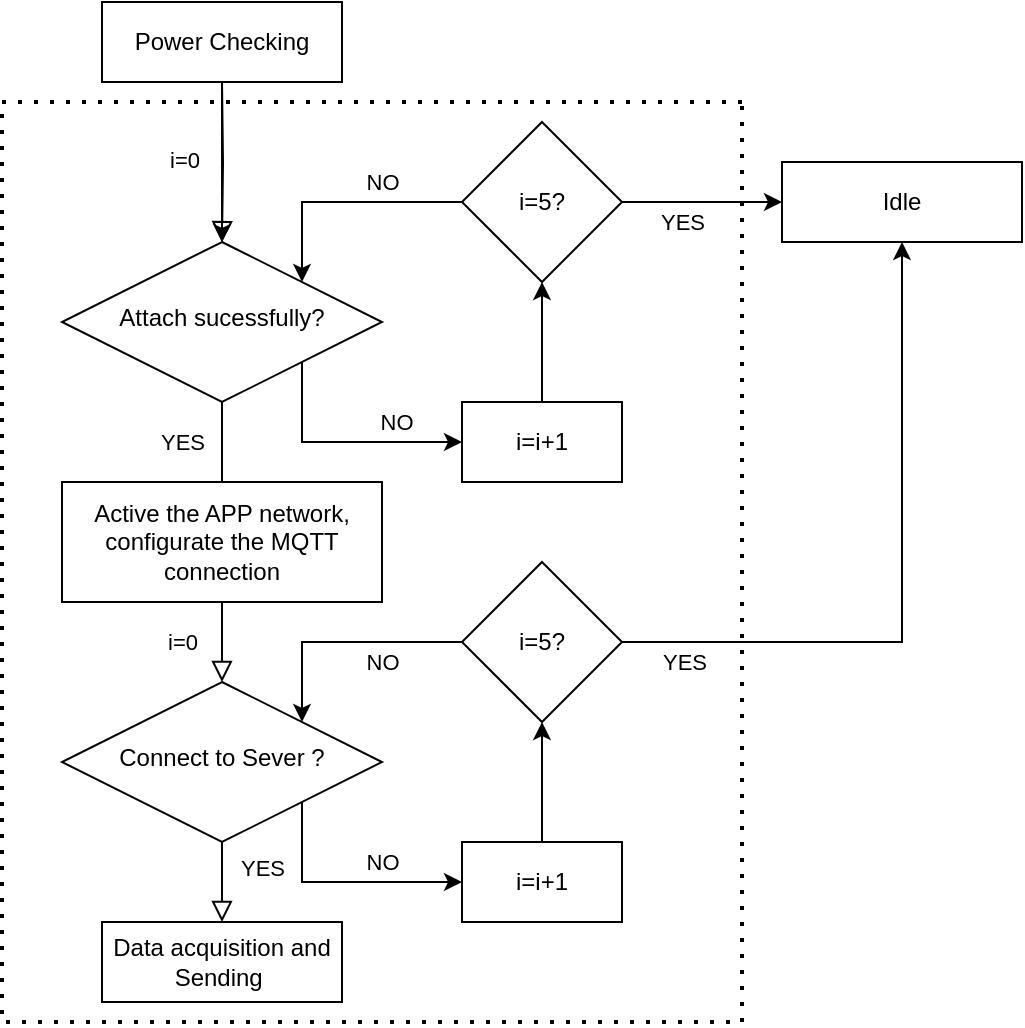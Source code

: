 <mxfile version="24.6.4" type="github">
  <diagram id="C5RBs43oDa-KdzZeNtuy" name="Page-1">
    <mxGraphModel dx="1042" dy="617" grid="1" gridSize="10" guides="1" tooltips="1" connect="1" arrows="1" fold="1" page="1" pageScale="1" pageWidth="827" pageHeight="1169" math="0" shadow="0">
      <root>
        <mxCell id="WIyWlLk6GJQsqaUBKTNV-0" />
        <mxCell id="WIyWlLk6GJQsqaUBKTNV-1" parent="WIyWlLk6GJQsqaUBKTNV-0" />
        <mxCell id="WIyWlLk6GJQsqaUBKTNV-8" value="" style="rounded=0;html=1;jettySize=auto;orthogonalLoop=1;fontSize=11;endArrow=block;endFill=0;endSize=8;strokeWidth=1;shadow=0;labelBackgroundColor=none;edgeStyle=orthogonalEdgeStyle;entryX=0.5;entryY=0;entryDx=0;entryDy=0;exitX=0.5;exitY=1;exitDx=0;exitDy=0;" parent="WIyWlLk6GJQsqaUBKTNV-1" source="FNJguRmYHS2o4BD0xWOH-3" target="OWNIvUZ9vy31lBXFUK9q-7" edge="1">
          <mxGeometry y="40" relative="1" as="geometry">
            <mxPoint as="offset" />
            <mxPoint x="420" y="580" as="targetPoint" />
            <mxPoint x="400" y="520" as="sourcePoint" />
          </mxGeometry>
        </mxCell>
        <mxCell id="OWNIvUZ9vy31lBXFUK9q-4" value="YES" style="rounded=0;html=1;jettySize=auto;orthogonalLoop=1;fontSize=11;endArrow=block;endFill=0;endSize=8;strokeWidth=1;shadow=0;labelBackgroundColor=none;edgeStyle=orthogonalEdgeStyle;exitX=0.5;exitY=1;exitDx=0;exitDy=0;entryX=0.5;entryY=0;entryDx=0;entryDy=0;" parent="WIyWlLk6GJQsqaUBKTNV-1" source="LcB0cEhPS5clTN-JLmqc-2" edge="1">
          <mxGeometry x="-0.339" y="-20" relative="1" as="geometry">
            <mxPoint x="400" y="320" as="sourcePoint" />
            <mxPoint x="400" y="280" as="targetPoint" />
            <Array as="points" />
            <mxPoint as="offset" />
          </mxGeometry>
        </mxCell>
        <mxCell id="OWNIvUZ9vy31lBXFUK9q-7" value="Connect to Sever ?" style="rhombus;whiteSpace=wrap;html=1;shadow=0;fontFamily=Helvetica;fontSize=12;align=center;strokeWidth=1;spacing=6;spacingTop=-4;" parent="WIyWlLk6GJQsqaUBKTNV-1" vertex="1">
          <mxGeometry x="320" y="360" width="160" height="80" as="geometry" />
        </mxCell>
        <mxCell id="OWNIvUZ9vy31lBXFUK9q-8" value="YES" style="rounded=0;html=1;jettySize=auto;orthogonalLoop=1;fontSize=11;endArrow=block;endFill=0;endSize=8;strokeWidth=1;shadow=0;labelBackgroundColor=none;edgeStyle=orthogonalEdgeStyle;exitX=0.5;exitY=1;exitDx=0;exitDy=0;entryX=0.5;entryY=0;entryDx=0;entryDy=0;" parent="WIyWlLk6GJQsqaUBKTNV-1" source="OWNIvUZ9vy31lBXFUK9q-7" target="0pd60P45Uof3qLfQ7HjV-28" edge="1">
          <mxGeometry x="-0.339" y="20" relative="1" as="geometry">
            <mxPoint as="offset" />
            <mxPoint x="400" y="685" as="sourcePoint" />
            <mxPoint x="400" y="520" as="targetPoint" />
          </mxGeometry>
        </mxCell>
        <mxCell id="0pd60P45Uof3qLfQ7HjV-5" style="edgeStyle=orthogonalEdgeStyle;rounded=0;orthogonalLoop=1;jettySize=auto;html=1;exitX=1;exitY=1;exitDx=0;exitDy=0;entryX=0;entryY=0.5;entryDx=0;entryDy=0;" edge="1" parent="WIyWlLk6GJQsqaUBKTNV-1" source="LcB0cEhPS5clTN-JLmqc-2" target="0pd60P45Uof3qLfQ7HjV-4">
          <mxGeometry relative="1" as="geometry">
            <Array as="points">
              <mxPoint x="440" y="240" />
              <mxPoint x="520" y="240" />
            </Array>
          </mxGeometry>
        </mxCell>
        <mxCell id="0pd60P45Uof3qLfQ7HjV-6" value="NO" style="edgeLabel;html=1;align=center;verticalAlign=middle;resizable=0;points=[];" vertex="1" connectable="0" parent="0pd60P45Uof3qLfQ7HjV-5">
          <mxGeometry x="0.286" y="1" relative="1" as="geometry">
            <mxPoint x="10" y="-9" as="offset" />
          </mxGeometry>
        </mxCell>
        <mxCell id="LcB0cEhPS5clTN-JLmqc-2" value="Attach sucessfully?" style="rhombus;whiteSpace=wrap;html=1;shadow=0;fontFamily=Helvetica;fontSize=12;align=center;strokeWidth=1;spacing=6;spacingTop=-4;" parent="WIyWlLk6GJQsqaUBKTNV-1" vertex="1">
          <mxGeometry x="320" y="140" width="160" height="80" as="geometry" />
        </mxCell>
        <mxCell id="LcB0cEhPS5clTN-JLmqc-5" value="" style="rounded=0;html=1;jettySize=auto;orthogonalLoop=1;fontSize=11;endArrow=block;endFill=0;endSize=8;strokeWidth=1;shadow=0;labelBackgroundColor=none;edgeStyle=orthogonalEdgeStyle;entryX=0.5;entryY=0;entryDx=0;entryDy=0;exitX=0.5;exitY=1;exitDx=0;exitDy=0;" parent="WIyWlLk6GJQsqaUBKTNV-1" target="LcB0cEhPS5clTN-JLmqc-2" edge="1">
          <mxGeometry relative="1" as="geometry">
            <mxPoint x="400" y="60" as="sourcePoint" />
            <mxPoint x="410" y="370" as="targetPoint" />
            <Array as="points" />
          </mxGeometry>
        </mxCell>
        <mxCell id="0pd60P45Uof3qLfQ7HjV-3" value="i=0" style="edgeLabel;html=1;align=center;verticalAlign=middle;resizable=0;points=[];" vertex="1" connectable="0" parent="LcB0cEhPS5clTN-JLmqc-5">
          <mxGeometry x="-0.122" relative="1" as="geometry">
            <mxPoint x="-20" y="3" as="offset" />
          </mxGeometry>
        </mxCell>
        <mxCell id="FNJguRmYHS2o4BD0xWOH-3" value="Active the APP network, configurate the MQTT connection" style="rounded=0;whiteSpace=wrap;html=1;" parent="WIyWlLk6GJQsqaUBKTNV-1" vertex="1">
          <mxGeometry x="320" y="260" width="160" height="60" as="geometry" />
        </mxCell>
        <mxCell id="0pd60P45Uof3qLfQ7HjV-8" value="" style="edgeStyle=orthogonalEdgeStyle;rounded=0;orthogonalLoop=1;jettySize=auto;html=1;" edge="1" parent="WIyWlLk6GJQsqaUBKTNV-1" source="0pd60P45Uof3qLfQ7HjV-4" target="0pd60P45Uof3qLfQ7HjV-7">
          <mxGeometry relative="1" as="geometry" />
        </mxCell>
        <mxCell id="0pd60P45Uof3qLfQ7HjV-4" value="i=i+1" style="rounded=0;whiteSpace=wrap;html=1;" vertex="1" parent="WIyWlLk6GJQsqaUBKTNV-1">
          <mxGeometry x="520" y="220" width="80" height="40" as="geometry" />
        </mxCell>
        <mxCell id="0pd60P45Uof3qLfQ7HjV-9" value="NO" style="edgeStyle=orthogonalEdgeStyle;rounded=0;orthogonalLoop=1;jettySize=auto;html=1;entryX=1;entryY=0;entryDx=0;entryDy=0;" edge="1" parent="WIyWlLk6GJQsqaUBKTNV-1" source="0pd60P45Uof3qLfQ7HjV-7" target="LcB0cEhPS5clTN-JLmqc-2">
          <mxGeometry x="-0.333" y="-10" relative="1" as="geometry">
            <Array as="points">
              <mxPoint x="440" y="120" />
            </Array>
            <mxPoint as="offset" />
          </mxGeometry>
        </mxCell>
        <mxCell id="0pd60P45Uof3qLfQ7HjV-10" value="YES" style="edgeStyle=orthogonalEdgeStyle;rounded=0;orthogonalLoop=1;jettySize=auto;html=1;" edge="1" parent="WIyWlLk6GJQsqaUBKTNV-1" source="0pd60P45Uof3qLfQ7HjV-7" target="0pd60P45Uof3qLfQ7HjV-11">
          <mxGeometry x="-0.25" y="-10" relative="1" as="geometry">
            <mxPoint x="700" y="100" as="targetPoint" />
            <mxPoint as="offset" />
          </mxGeometry>
        </mxCell>
        <mxCell id="0pd60P45Uof3qLfQ7HjV-7" value="i=5?" style="rhombus;whiteSpace=wrap;html=1;rounded=0;" vertex="1" parent="WIyWlLk6GJQsqaUBKTNV-1">
          <mxGeometry x="520" y="80" width="80" height="80" as="geometry" />
        </mxCell>
        <mxCell id="0pd60P45Uof3qLfQ7HjV-11" value="Idle" style="rounded=0;whiteSpace=wrap;html=1;" vertex="1" parent="WIyWlLk6GJQsqaUBKTNV-1">
          <mxGeometry x="680" y="100" width="120" height="40" as="geometry" />
        </mxCell>
        <mxCell id="0pd60P45Uof3qLfQ7HjV-15" value="i=0" style="edgeLabel;html=1;align=center;verticalAlign=middle;resizable=0;points=[];" vertex="1" connectable="0" parent="WIyWlLk6GJQsqaUBKTNV-1">
          <mxGeometry x="380" y="339.996" as="geometry" />
        </mxCell>
        <mxCell id="0pd60P45Uof3qLfQ7HjV-20" style="edgeStyle=orthogonalEdgeStyle;rounded=0;orthogonalLoop=1;jettySize=auto;html=1;exitX=1;exitY=1;exitDx=0;exitDy=0;entryX=0;entryY=0.5;entryDx=0;entryDy=0;" edge="1" parent="WIyWlLk6GJQsqaUBKTNV-1" target="0pd60P45Uof3qLfQ7HjV-23" source="OWNIvUZ9vy31lBXFUK9q-7">
          <mxGeometry relative="1" as="geometry">
            <mxPoint x="440" y="420" as="sourcePoint" />
            <Array as="points">
              <mxPoint x="440" y="460" />
              <mxPoint x="520" y="460" />
            </Array>
          </mxGeometry>
        </mxCell>
        <mxCell id="0pd60P45Uof3qLfQ7HjV-21" value="NO" style="edgeLabel;html=1;align=center;verticalAlign=middle;resizable=0;points=[];" vertex="1" connectable="0" parent="0pd60P45Uof3qLfQ7HjV-20">
          <mxGeometry x="0.286" y="1" relative="1" as="geometry">
            <mxPoint x="3" y="-9" as="offset" />
          </mxGeometry>
        </mxCell>
        <mxCell id="0pd60P45Uof3qLfQ7HjV-22" value="" style="edgeStyle=orthogonalEdgeStyle;rounded=0;orthogonalLoop=1;jettySize=auto;html=1;" edge="1" parent="WIyWlLk6GJQsqaUBKTNV-1" source="0pd60P45Uof3qLfQ7HjV-23" target="0pd60P45Uof3qLfQ7HjV-25">
          <mxGeometry relative="1" as="geometry" />
        </mxCell>
        <mxCell id="0pd60P45Uof3qLfQ7HjV-23" value="i=i+1" style="rounded=0;whiteSpace=wrap;html=1;" vertex="1" parent="WIyWlLk6GJQsqaUBKTNV-1">
          <mxGeometry x="520" y="440" width="80" height="40" as="geometry" />
        </mxCell>
        <mxCell id="0pd60P45Uof3qLfQ7HjV-24" value="NO" style="edgeStyle=orthogonalEdgeStyle;rounded=0;orthogonalLoop=1;jettySize=auto;html=1;entryX=1;entryY=0;entryDx=0;entryDy=0;" edge="1" parent="WIyWlLk6GJQsqaUBKTNV-1" source="0pd60P45Uof3qLfQ7HjV-25" target="OWNIvUZ9vy31lBXFUK9q-7">
          <mxGeometry x="-0.333" y="10" relative="1" as="geometry">
            <mxPoint x="420" y="350" as="targetPoint" />
            <Array as="points">
              <mxPoint x="440" y="340" />
            </Array>
            <mxPoint as="offset" />
          </mxGeometry>
        </mxCell>
        <mxCell id="0pd60P45Uof3qLfQ7HjV-26" style="edgeStyle=orthogonalEdgeStyle;rounded=0;orthogonalLoop=1;jettySize=auto;html=1;exitX=1;exitY=0.5;exitDx=0;exitDy=0;entryX=0.5;entryY=1;entryDx=0;entryDy=0;" edge="1" parent="WIyWlLk6GJQsqaUBKTNV-1" source="0pd60P45Uof3qLfQ7HjV-25" target="0pd60P45Uof3qLfQ7HjV-11">
          <mxGeometry relative="1" as="geometry" />
        </mxCell>
        <mxCell id="0pd60P45Uof3qLfQ7HjV-27" value="YES" style="edgeLabel;html=1;align=center;verticalAlign=middle;resizable=0;points=[];" vertex="1" connectable="0" parent="0pd60P45Uof3qLfQ7HjV-26">
          <mxGeometry x="-0.751" y="-2" relative="1" as="geometry">
            <mxPoint x="-12" y="8" as="offset" />
          </mxGeometry>
        </mxCell>
        <mxCell id="0pd60P45Uof3qLfQ7HjV-25" value="i=5?" style="rhombus;whiteSpace=wrap;html=1;rounded=0;" vertex="1" parent="WIyWlLk6GJQsqaUBKTNV-1">
          <mxGeometry x="520" y="300" width="80" height="80" as="geometry" />
        </mxCell>
        <mxCell id="0pd60P45Uof3qLfQ7HjV-28" value="Data acquisition and Sending&amp;nbsp;" style="rounded=0;whiteSpace=wrap;html=1;" vertex="1" parent="WIyWlLk6GJQsqaUBKTNV-1">
          <mxGeometry x="340" y="480" width="120" height="40" as="geometry" />
        </mxCell>
        <mxCell id="0pd60P45Uof3qLfQ7HjV-29" value="" style="endArrow=none;dashed=1;html=1;dashPattern=1 3;strokeWidth=2;rounded=0;" edge="1" parent="WIyWlLk6GJQsqaUBKTNV-1">
          <mxGeometry width="50" height="50" relative="1" as="geometry">
            <mxPoint x="660" y="70" as="sourcePoint" />
            <mxPoint x="660" y="70" as="targetPoint" />
            <Array as="points">
              <mxPoint x="290" y="70" />
              <mxPoint x="290" y="530" />
              <mxPoint x="660" y="530" />
            </Array>
          </mxGeometry>
        </mxCell>
        <mxCell id="0pd60P45Uof3qLfQ7HjV-31" value="" style="edgeStyle=orthogonalEdgeStyle;rounded=0;orthogonalLoop=1;jettySize=auto;html=1;" edge="1" parent="WIyWlLk6GJQsqaUBKTNV-1" source="0pd60P45Uof3qLfQ7HjV-30" target="LcB0cEhPS5clTN-JLmqc-2">
          <mxGeometry relative="1" as="geometry" />
        </mxCell>
        <mxCell id="0pd60P45Uof3qLfQ7HjV-30" value="Power Checking" style="rounded=0;whiteSpace=wrap;html=1;" vertex="1" parent="WIyWlLk6GJQsqaUBKTNV-1">
          <mxGeometry x="340" y="20" width="120" height="40" as="geometry" />
        </mxCell>
      </root>
    </mxGraphModel>
  </diagram>
</mxfile>
